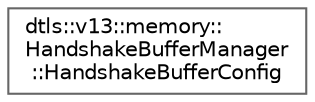 digraph "Graphical Class Hierarchy"
{
 // LATEX_PDF_SIZE
  bgcolor="transparent";
  edge [fontname=Helvetica,fontsize=10,labelfontname=Helvetica,labelfontsize=10];
  node [fontname=Helvetica,fontsize=10,shape=box,height=0.2,width=0.4];
  rankdir="LR";
  Node0 [id="Node000000",label="dtls::v13::memory::\lHandshakeBufferManager\l::HandshakeBufferConfig",height=0.2,width=0.4,color="grey40", fillcolor="white", style="filled",URL="$structdtls_1_1v13_1_1memory_1_1HandshakeBufferManager_1_1HandshakeBufferConfig.html",tooltip=" "];
}
